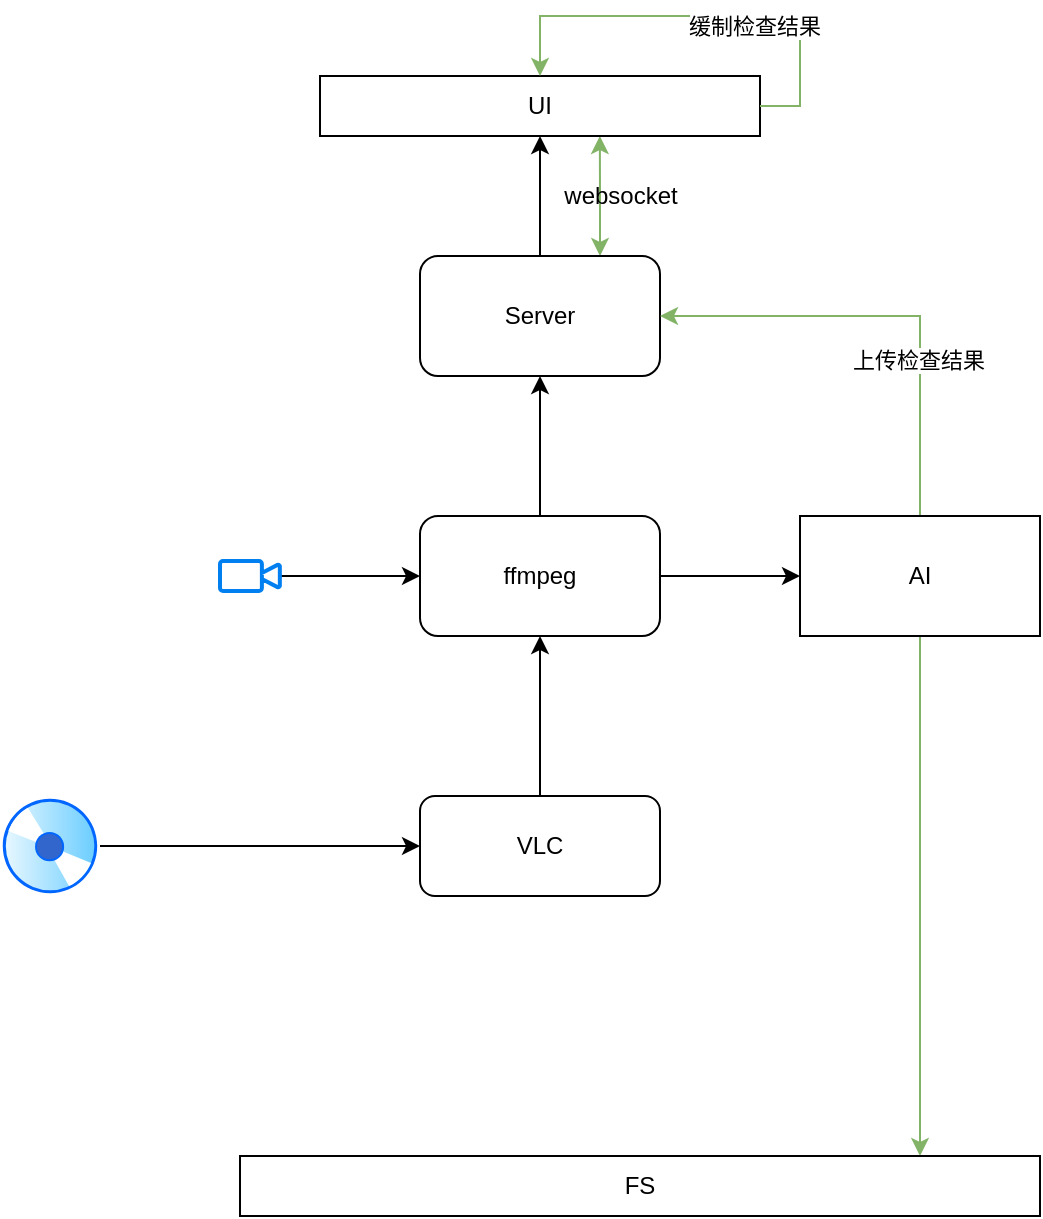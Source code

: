 <mxfile version="20.4.1" type="github">
  <diagram id="C5RBs43oDa-KdzZeNtuy" name="Page-1">
    <mxGraphModel dx="1422" dy="1963" grid="1" gridSize="10" guides="1" tooltips="1" connect="1" arrows="1" fold="1" page="1" pageScale="1" pageWidth="827" pageHeight="1169" math="0" shadow="0">
      <root>
        <mxCell id="WIyWlLk6GJQsqaUBKTNV-0" />
        <mxCell id="WIyWlLk6GJQsqaUBKTNV-1" parent="WIyWlLk6GJQsqaUBKTNV-0" />
        <mxCell id="dWCcsPuOAeTFLZfHOErr-5" value="" style="edgeStyle=orthogonalEdgeStyle;rounded=0;orthogonalLoop=1;jettySize=auto;html=1;" edge="1" parent="WIyWlLk6GJQsqaUBKTNV-1" source="dWCcsPuOAeTFLZfHOErr-1" target="dWCcsPuOAeTFLZfHOErr-4">
          <mxGeometry relative="1" as="geometry" />
        </mxCell>
        <mxCell id="dWCcsPuOAeTFLZfHOErr-1" value="" style="html=1;verticalLabelPosition=bottom;align=center;labelBackgroundColor=#ffffff;verticalAlign=top;strokeWidth=2;strokeColor=#0080F0;shadow=0;dashed=0;shape=mxgraph.ios7.icons.video_conversation;" vertex="1" parent="WIyWlLk6GJQsqaUBKTNV-1">
          <mxGeometry x="110" y="142.5" width="30" height="15" as="geometry" />
        </mxCell>
        <mxCell id="dWCcsPuOAeTFLZfHOErr-10" value="" style="edgeStyle=orthogonalEdgeStyle;rounded=0;orthogonalLoop=1;jettySize=auto;html=1;" edge="1" parent="WIyWlLk6GJQsqaUBKTNV-1" source="dWCcsPuOAeTFLZfHOErr-3" target="dWCcsPuOAeTFLZfHOErr-9">
          <mxGeometry relative="1" as="geometry" />
        </mxCell>
        <mxCell id="dWCcsPuOAeTFLZfHOErr-14" style="edgeStyle=orthogonalEdgeStyle;rounded=0;orthogonalLoop=1;jettySize=auto;html=1;exitX=0.75;exitY=0;exitDx=0;exitDy=0;entryX=0.636;entryY=1;entryDx=0;entryDy=0;entryPerimeter=0;fillColor=#d5e8d4;strokeColor=#82b366;startArrow=classic;startFill=1;" edge="1" parent="WIyWlLk6GJQsqaUBKTNV-1" source="dWCcsPuOAeTFLZfHOErr-3" target="dWCcsPuOAeTFLZfHOErr-9">
          <mxGeometry relative="1" as="geometry" />
        </mxCell>
        <mxCell id="dWCcsPuOAeTFLZfHOErr-3" value="Server" style="rounded=1;whiteSpace=wrap;html=1;" vertex="1" parent="WIyWlLk6GJQsqaUBKTNV-1">
          <mxGeometry x="210" y="-10" width="120" height="60" as="geometry" />
        </mxCell>
        <mxCell id="dWCcsPuOAeTFLZfHOErr-7" value="" style="edgeStyle=orthogonalEdgeStyle;rounded=0;orthogonalLoop=1;jettySize=auto;html=1;" edge="1" parent="WIyWlLk6GJQsqaUBKTNV-1" source="dWCcsPuOAeTFLZfHOErr-4" target="dWCcsPuOAeTFLZfHOErr-6">
          <mxGeometry relative="1" as="geometry" />
        </mxCell>
        <mxCell id="dWCcsPuOAeTFLZfHOErr-8" value="" style="edgeStyle=orthogonalEdgeStyle;rounded=0;orthogonalLoop=1;jettySize=auto;html=1;" edge="1" parent="WIyWlLk6GJQsqaUBKTNV-1" source="dWCcsPuOAeTFLZfHOErr-4" target="dWCcsPuOAeTFLZfHOErr-3">
          <mxGeometry relative="1" as="geometry" />
        </mxCell>
        <mxCell id="dWCcsPuOAeTFLZfHOErr-4" value="ffmpeg" style="rounded=1;whiteSpace=wrap;html=1;" vertex="1" parent="WIyWlLk6GJQsqaUBKTNV-1">
          <mxGeometry x="210" y="120" width="120" height="60" as="geometry" />
        </mxCell>
        <mxCell id="dWCcsPuOAeTFLZfHOErr-13" style="edgeStyle=orthogonalEdgeStyle;rounded=0;orthogonalLoop=1;jettySize=auto;html=1;exitX=0.5;exitY=0;exitDx=0;exitDy=0;entryX=1;entryY=0.5;entryDx=0;entryDy=0;fillColor=#d5e8d4;strokeColor=#82b366;" edge="1" parent="WIyWlLk6GJQsqaUBKTNV-1" source="dWCcsPuOAeTFLZfHOErr-6" target="dWCcsPuOAeTFLZfHOErr-3">
          <mxGeometry relative="1" as="geometry" />
        </mxCell>
        <mxCell id="dWCcsPuOAeTFLZfHOErr-15" value="上传检查结果" style="edgeLabel;html=1;align=center;verticalAlign=middle;resizable=0;points=[];" vertex="1" connectable="0" parent="dWCcsPuOAeTFLZfHOErr-13">
          <mxGeometry x="-0.322" y="1" relative="1" as="geometry">
            <mxPoint as="offset" />
          </mxGeometry>
        </mxCell>
        <mxCell id="dWCcsPuOAeTFLZfHOErr-17" style="edgeStyle=orthogonalEdgeStyle;rounded=0;orthogonalLoop=1;jettySize=auto;html=1;exitX=0.5;exitY=1;exitDx=0;exitDy=0;entryX=0.85;entryY=0;entryDx=0;entryDy=0;entryPerimeter=0;startArrow=none;startFill=0;fillColor=#d5e8d4;strokeColor=#82b366;" edge="1" parent="WIyWlLk6GJQsqaUBKTNV-1" source="dWCcsPuOAeTFLZfHOErr-6" target="dWCcsPuOAeTFLZfHOErr-16">
          <mxGeometry relative="1" as="geometry" />
        </mxCell>
        <mxCell id="dWCcsPuOAeTFLZfHOErr-6" value="AI" style="rounded=0;whiteSpace=wrap;html=1;" vertex="1" parent="WIyWlLk6GJQsqaUBKTNV-1">
          <mxGeometry x="400" y="120" width="120" height="60" as="geometry" />
        </mxCell>
        <mxCell id="dWCcsPuOAeTFLZfHOErr-9" value="UI" style="rounded=0;whiteSpace=wrap;html=1;" vertex="1" parent="WIyWlLk6GJQsqaUBKTNV-1">
          <mxGeometry x="160" y="-100" width="220" height="30" as="geometry" />
        </mxCell>
        <mxCell id="dWCcsPuOAeTFLZfHOErr-16" value="FS" style="rounded=0;whiteSpace=wrap;html=1;" vertex="1" parent="WIyWlLk6GJQsqaUBKTNV-1">
          <mxGeometry x="120" y="440" width="400" height="30" as="geometry" />
        </mxCell>
        <mxCell id="dWCcsPuOAeTFLZfHOErr-18" value="websocket" style="text;html=1;align=center;verticalAlign=middle;resizable=0;points=[];autosize=1;strokeColor=none;fillColor=none;" vertex="1" parent="WIyWlLk6GJQsqaUBKTNV-1">
          <mxGeometry x="270" y="-55" width="80" height="30" as="geometry" />
        </mxCell>
        <mxCell id="dWCcsPuOAeTFLZfHOErr-23" style="edgeStyle=orthogonalEdgeStyle;rounded=0;orthogonalLoop=1;jettySize=auto;html=1;exitX=1;exitY=0.5;exitDx=0;exitDy=0;entryX=0.5;entryY=0;entryDx=0;entryDy=0;startArrow=none;startFill=0;elbow=vertical;fillColor=#d5e8d4;strokeColor=#82b366;" edge="1" parent="WIyWlLk6GJQsqaUBKTNV-1" source="dWCcsPuOAeTFLZfHOErr-9" target="dWCcsPuOAeTFLZfHOErr-9">
          <mxGeometry relative="1" as="geometry">
            <Array as="points">
              <mxPoint x="400" y="-85" />
              <mxPoint x="400" y="-130" />
              <mxPoint x="270" y="-130" />
            </Array>
          </mxGeometry>
        </mxCell>
        <mxCell id="dWCcsPuOAeTFLZfHOErr-24" value="缓制检查结果" style="edgeLabel;html=1;align=center;verticalAlign=middle;resizable=0;points=[];" vertex="1" connectable="0" parent="dWCcsPuOAeTFLZfHOErr-23">
          <mxGeometry x="-0.218" y="5" relative="1" as="geometry">
            <mxPoint as="offset" />
          </mxGeometry>
        </mxCell>
        <mxCell id="dWCcsPuOAeTFLZfHOErr-27" style="edgeStyle=orthogonalEdgeStyle;rounded=0;orthogonalLoop=1;jettySize=auto;html=1;exitX=1;exitY=0.5;exitDx=0;exitDy=0;entryX=0;entryY=0.5;entryDx=0;entryDy=0;startArrow=none;startFill=0;elbow=vertical;" edge="1" parent="WIyWlLk6GJQsqaUBKTNV-1" source="dWCcsPuOAeTFLZfHOErr-25" target="dWCcsPuOAeTFLZfHOErr-26">
          <mxGeometry relative="1" as="geometry" />
        </mxCell>
        <mxCell id="dWCcsPuOAeTFLZfHOErr-25" value="" style="aspect=fixed;perimeter=ellipsePerimeter;html=1;align=center;shadow=0;dashed=0;spacingTop=3;image;image=img/lib/active_directory/cd_dvd.svg;" vertex="1" parent="WIyWlLk6GJQsqaUBKTNV-1">
          <mxGeometry y="260" width="50" height="50" as="geometry" />
        </mxCell>
        <mxCell id="dWCcsPuOAeTFLZfHOErr-29" style="edgeStyle=orthogonalEdgeStyle;rounded=0;orthogonalLoop=1;jettySize=auto;html=1;exitX=0.5;exitY=0;exitDx=0;exitDy=0;entryX=0.5;entryY=1;entryDx=0;entryDy=0;startArrow=none;startFill=0;elbow=vertical;" edge="1" parent="WIyWlLk6GJQsqaUBKTNV-1" source="dWCcsPuOAeTFLZfHOErr-26" target="dWCcsPuOAeTFLZfHOErr-4">
          <mxGeometry relative="1" as="geometry" />
        </mxCell>
        <mxCell id="dWCcsPuOAeTFLZfHOErr-26" value="VLC" style="rounded=1;whiteSpace=wrap;html=1;" vertex="1" parent="WIyWlLk6GJQsqaUBKTNV-1">
          <mxGeometry x="210" y="260" width="120" height="50" as="geometry" />
        </mxCell>
      </root>
    </mxGraphModel>
  </diagram>
</mxfile>
